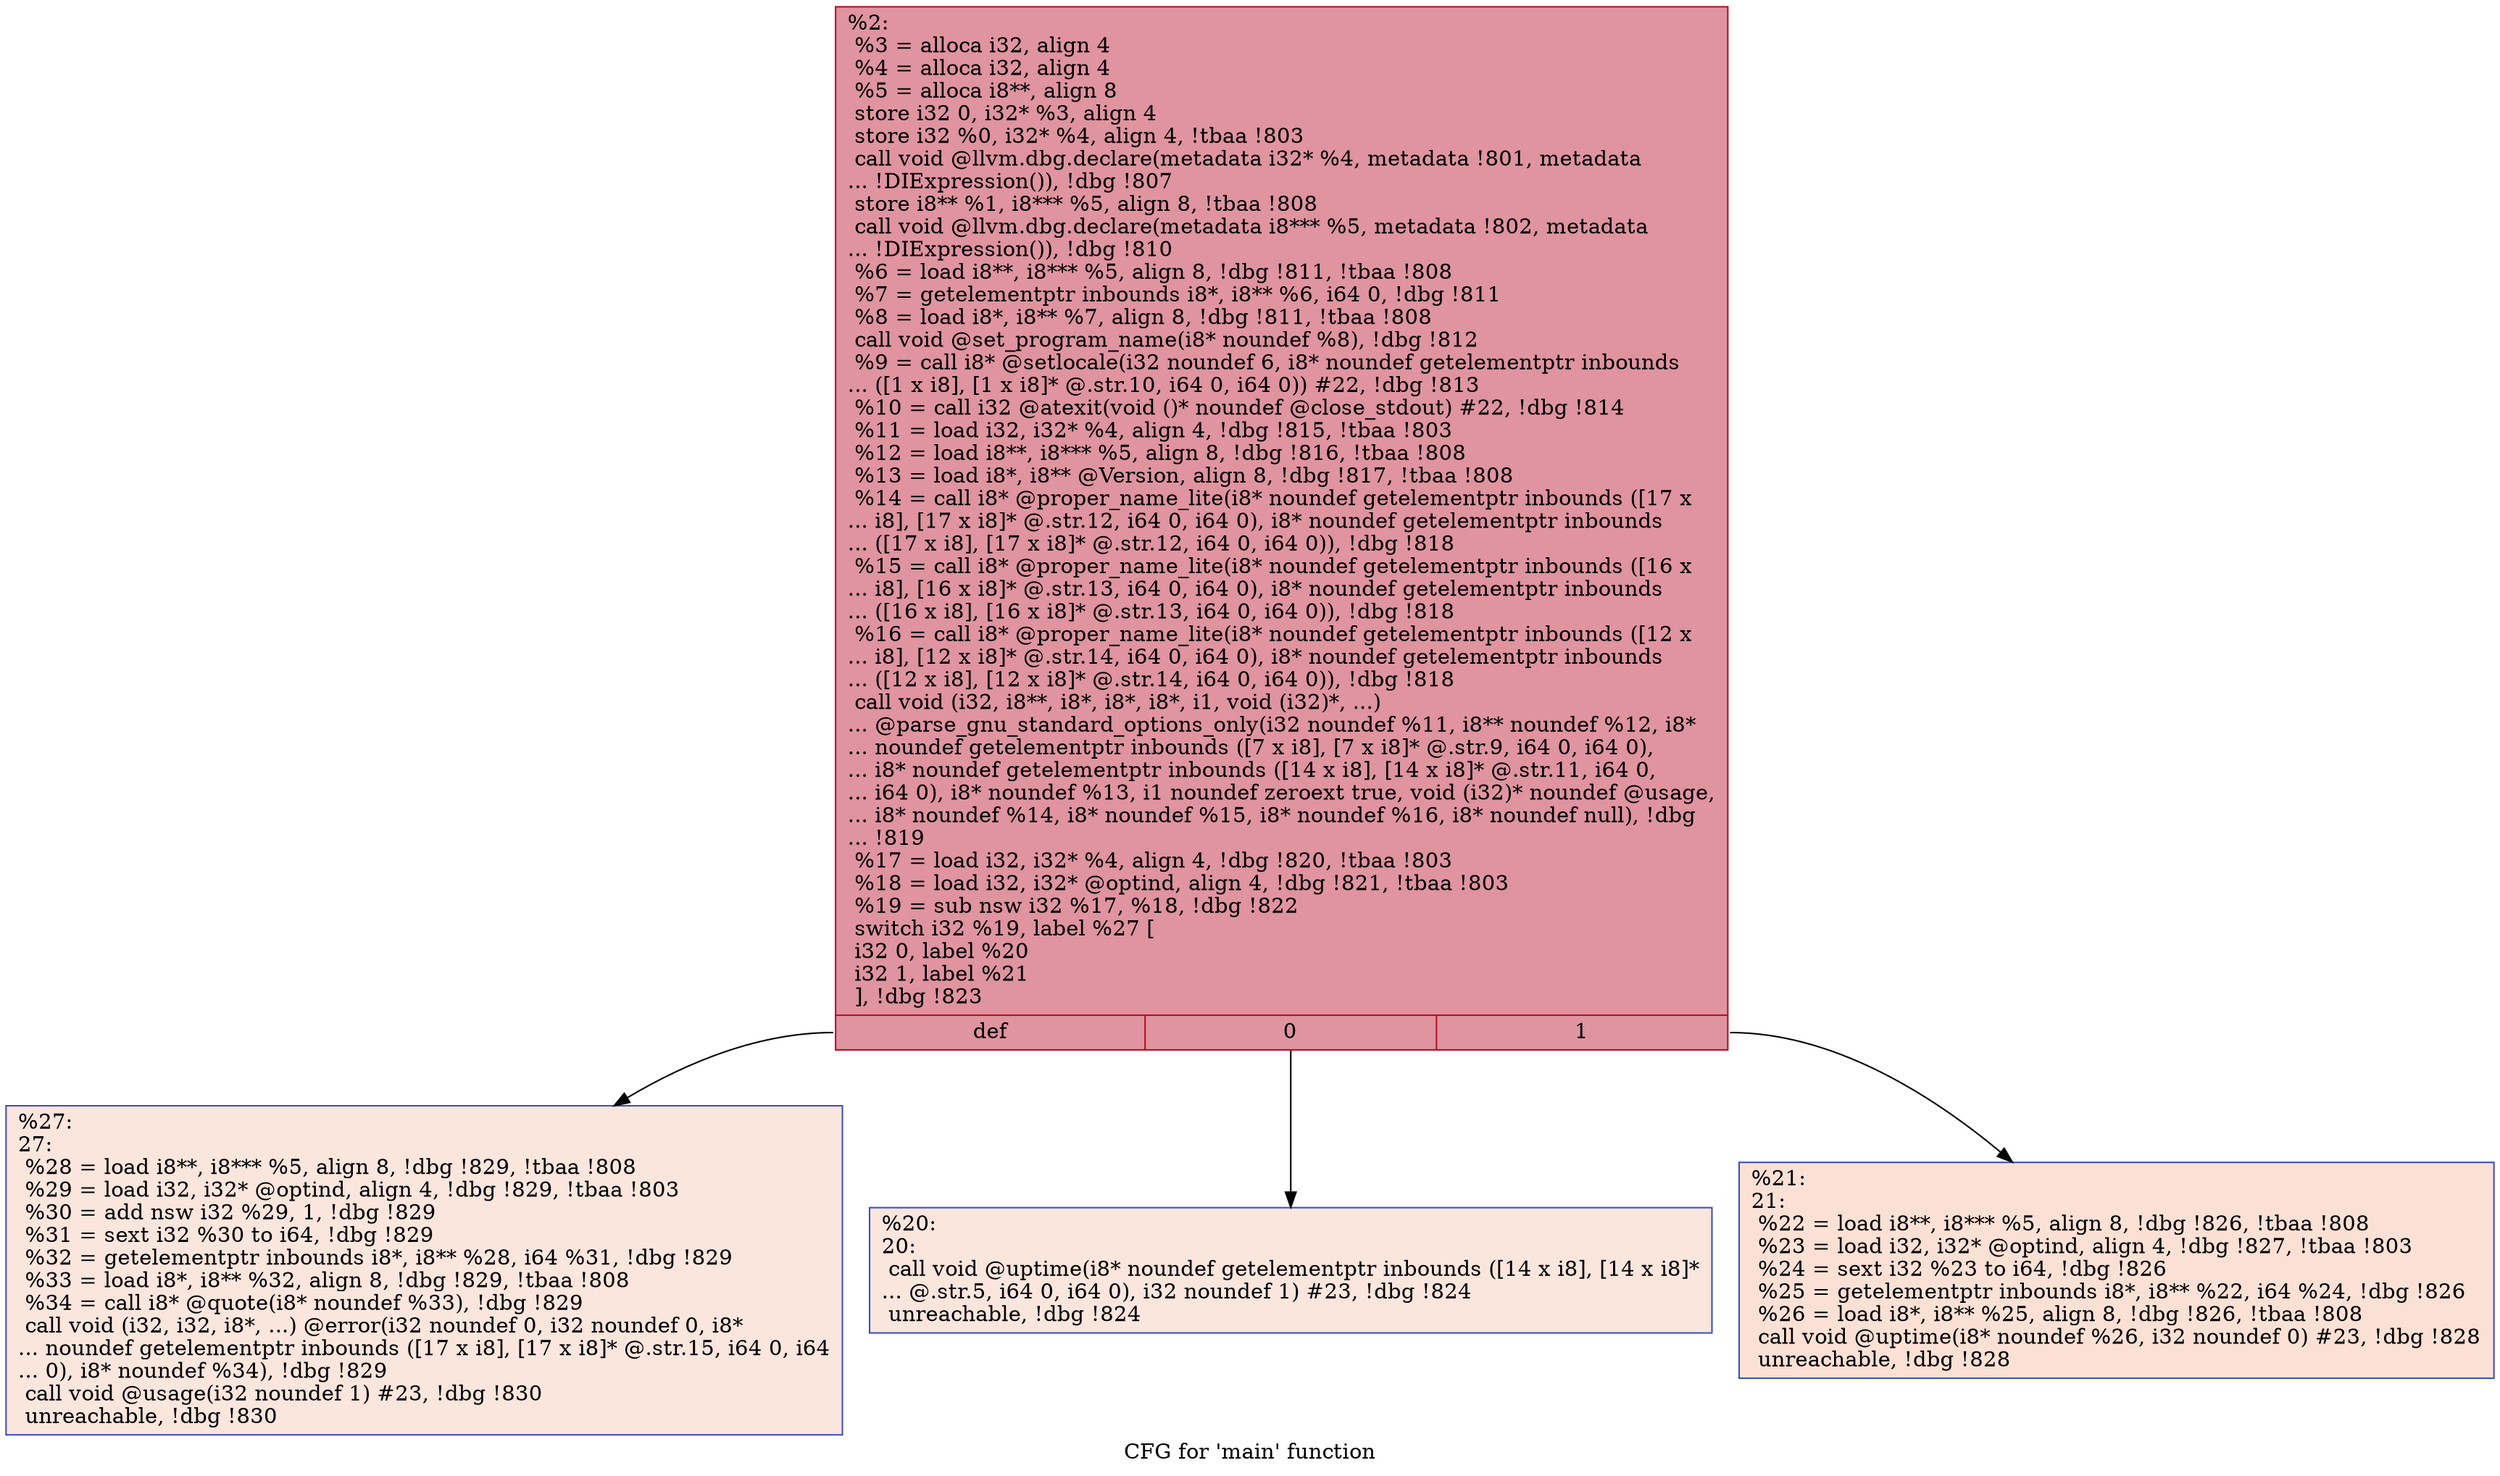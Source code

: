 digraph "CFG for 'main' function" {
	label="CFG for 'main' function";

	Node0x24f7280 [shape=record,color="#b70d28ff", style=filled, fillcolor="#b70d2870",label="{%2:\l  %3 = alloca i32, align 4\l  %4 = alloca i32, align 4\l  %5 = alloca i8**, align 8\l  store i32 0, i32* %3, align 4\l  store i32 %0, i32* %4, align 4, !tbaa !803\l  call void @llvm.dbg.declare(metadata i32* %4, metadata !801, metadata\l... !DIExpression()), !dbg !807\l  store i8** %1, i8*** %5, align 8, !tbaa !808\l  call void @llvm.dbg.declare(metadata i8*** %5, metadata !802, metadata\l... !DIExpression()), !dbg !810\l  %6 = load i8**, i8*** %5, align 8, !dbg !811, !tbaa !808\l  %7 = getelementptr inbounds i8*, i8** %6, i64 0, !dbg !811\l  %8 = load i8*, i8** %7, align 8, !dbg !811, !tbaa !808\l  call void @set_program_name(i8* noundef %8), !dbg !812\l  %9 = call i8* @setlocale(i32 noundef 6, i8* noundef getelementptr inbounds\l... ([1 x i8], [1 x i8]* @.str.10, i64 0, i64 0)) #22, !dbg !813\l  %10 = call i32 @atexit(void ()* noundef @close_stdout) #22, !dbg !814\l  %11 = load i32, i32* %4, align 4, !dbg !815, !tbaa !803\l  %12 = load i8**, i8*** %5, align 8, !dbg !816, !tbaa !808\l  %13 = load i8*, i8** @Version, align 8, !dbg !817, !tbaa !808\l  %14 = call i8* @proper_name_lite(i8* noundef getelementptr inbounds ([17 x\l... i8], [17 x i8]* @.str.12, i64 0, i64 0), i8* noundef getelementptr inbounds\l... ([17 x i8], [17 x i8]* @.str.12, i64 0, i64 0)), !dbg !818\l  %15 = call i8* @proper_name_lite(i8* noundef getelementptr inbounds ([16 x\l... i8], [16 x i8]* @.str.13, i64 0, i64 0), i8* noundef getelementptr inbounds\l... ([16 x i8], [16 x i8]* @.str.13, i64 0, i64 0)), !dbg !818\l  %16 = call i8* @proper_name_lite(i8* noundef getelementptr inbounds ([12 x\l... i8], [12 x i8]* @.str.14, i64 0, i64 0), i8* noundef getelementptr inbounds\l... ([12 x i8], [12 x i8]* @.str.14, i64 0, i64 0)), !dbg !818\l  call void (i32, i8**, i8*, i8*, i8*, i1, void (i32)*, ...)\l... @parse_gnu_standard_options_only(i32 noundef %11, i8** noundef %12, i8*\l... noundef getelementptr inbounds ([7 x i8], [7 x i8]* @.str.9, i64 0, i64 0),\l... i8* noundef getelementptr inbounds ([14 x i8], [14 x i8]* @.str.11, i64 0,\l... i64 0), i8* noundef %13, i1 noundef zeroext true, void (i32)* noundef @usage,\l... i8* noundef %14, i8* noundef %15, i8* noundef %16, i8* noundef null), !dbg\l... !819\l  %17 = load i32, i32* %4, align 4, !dbg !820, !tbaa !803\l  %18 = load i32, i32* @optind, align 4, !dbg !821, !tbaa !803\l  %19 = sub nsw i32 %17, %18, !dbg !822\l  switch i32 %19, label %27 [\l    i32 0, label %20\l    i32 1, label %21\l  ], !dbg !823\l|{<s0>def|<s1>0|<s2>1}}"];
	Node0x24f7280:s0 -> Node0x24ed490;
	Node0x24f7280:s1 -> Node0x24ed3f0;
	Node0x24f7280:s2 -> Node0x24ed440;
	Node0x24ed3f0 [shape=record,color="#3d50c3ff", style=filled, fillcolor="#f3c7b170",label="{%20:\l20:                                               \l  call void @uptime(i8* noundef getelementptr inbounds ([14 x i8], [14 x i8]*\l... @.str.5, i64 0, i64 0), i32 noundef 1) #23, !dbg !824\l  unreachable, !dbg !824\l}"];
	Node0x24ed440 [shape=record,color="#3d50c3ff", style=filled, fillcolor="#f7bca170",label="{%21:\l21:                                               \l  %22 = load i8**, i8*** %5, align 8, !dbg !826, !tbaa !808\l  %23 = load i32, i32* @optind, align 4, !dbg !827, !tbaa !803\l  %24 = sext i32 %23 to i64, !dbg !826\l  %25 = getelementptr inbounds i8*, i8** %22, i64 %24, !dbg !826\l  %26 = load i8*, i8** %25, align 8, !dbg !826, !tbaa !808\l  call void @uptime(i8* noundef %26, i32 noundef 0) #23, !dbg !828\l  unreachable, !dbg !828\l}"];
	Node0x24ed490 [shape=record,color="#3d50c3ff", style=filled, fillcolor="#f3c7b170",label="{%27:\l27:                                               \l  %28 = load i8**, i8*** %5, align 8, !dbg !829, !tbaa !808\l  %29 = load i32, i32* @optind, align 4, !dbg !829, !tbaa !803\l  %30 = add nsw i32 %29, 1, !dbg !829\l  %31 = sext i32 %30 to i64, !dbg !829\l  %32 = getelementptr inbounds i8*, i8** %28, i64 %31, !dbg !829\l  %33 = load i8*, i8** %32, align 8, !dbg !829, !tbaa !808\l  %34 = call i8* @quote(i8* noundef %33), !dbg !829\l  call void (i32, i32, i8*, ...) @error(i32 noundef 0, i32 noundef 0, i8*\l... noundef getelementptr inbounds ([17 x i8], [17 x i8]* @.str.15, i64 0, i64\l... 0), i8* noundef %34), !dbg !829\l  call void @usage(i32 noundef 1) #23, !dbg !830\l  unreachable, !dbg !830\l}"];
}
